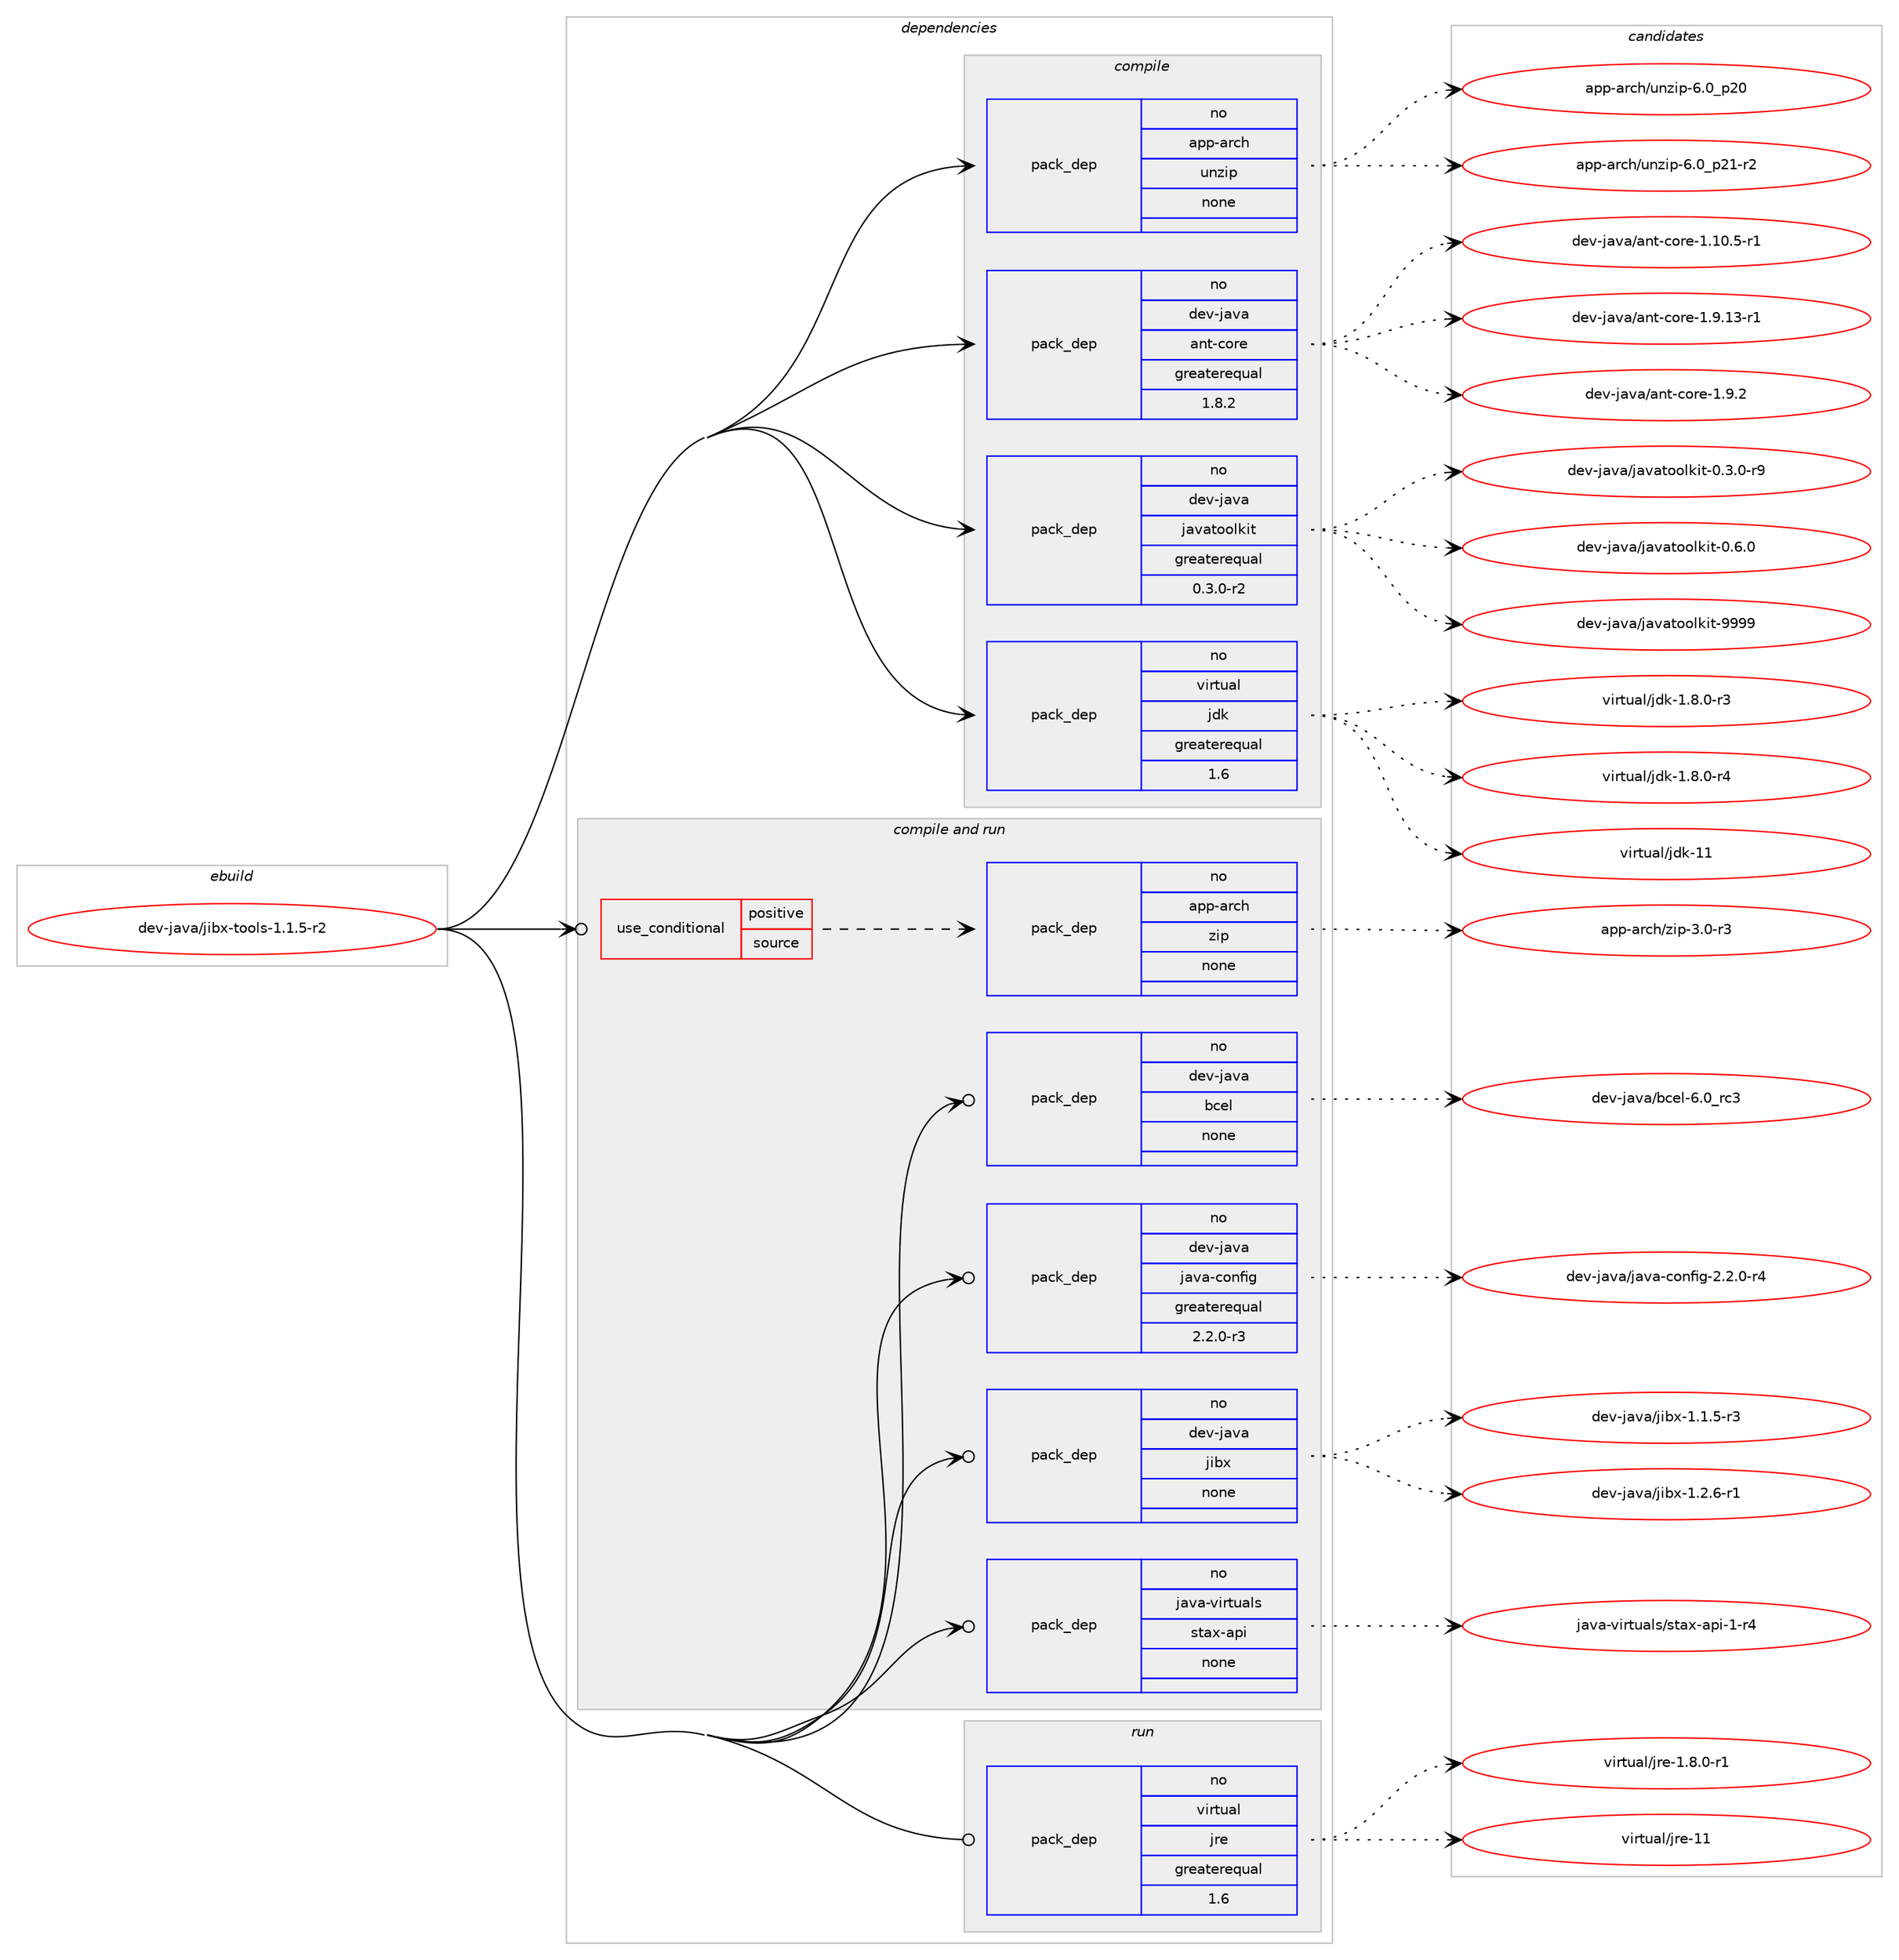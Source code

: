 digraph prolog {

# *************
# Graph options
# *************

newrank=true;
concentrate=true;
compound=true;
graph [rankdir=LR,fontname=Helvetica,fontsize=10,ranksep=1.5];#, ranksep=2.5, nodesep=0.2];
edge  [arrowhead=vee];
node  [fontname=Helvetica,fontsize=10];

# **********
# The ebuild
# **********

subgraph cluster_leftcol {
color=gray;
rank=same;
label=<<i>ebuild</i>>;
id [label="dev-java/jibx-tools-1.1.5-r2", color=red, width=4, href="../dev-java/jibx-tools-1.1.5-r2.svg"];
}

# ****************
# The dependencies
# ****************

subgraph cluster_midcol {
color=gray;
label=<<i>dependencies</i>>;
subgraph cluster_compile {
fillcolor="#eeeeee";
style=filled;
label=<<i>compile</i>>;
subgraph pack968915 {
dependency1354296 [label=<<TABLE BORDER="0" CELLBORDER="1" CELLSPACING="0" CELLPADDING="4" WIDTH="220"><TR><TD ROWSPAN="6" CELLPADDING="30">pack_dep</TD></TR><TR><TD WIDTH="110">no</TD></TR><TR><TD>app-arch</TD></TR><TR><TD>unzip</TD></TR><TR><TD>none</TD></TR><TR><TD></TD></TR></TABLE>>, shape=none, color=blue];
}
id:e -> dependency1354296:w [weight=20,style="solid",arrowhead="vee"];
subgraph pack968916 {
dependency1354297 [label=<<TABLE BORDER="0" CELLBORDER="1" CELLSPACING="0" CELLPADDING="4" WIDTH="220"><TR><TD ROWSPAN="6" CELLPADDING="30">pack_dep</TD></TR><TR><TD WIDTH="110">no</TD></TR><TR><TD>dev-java</TD></TR><TR><TD>ant-core</TD></TR><TR><TD>greaterequal</TD></TR><TR><TD>1.8.2</TD></TR></TABLE>>, shape=none, color=blue];
}
id:e -> dependency1354297:w [weight=20,style="solid",arrowhead="vee"];
subgraph pack968917 {
dependency1354298 [label=<<TABLE BORDER="0" CELLBORDER="1" CELLSPACING="0" CELLPADDING="4" WIDTH="220"><TR><TD ROWSPAN="6" CELLPADDING="30">pack_dep</TD></TR><TR><TD WIDTH="110">no</TD></TR><TR><TD>dev-java</TD></TR><TR><TD>javatoolkit</TD></TR><TR><TD>greaterequal</TD></TR><TR><TD>0.3.0-r2</TD></TR></TABLE>>, shape=none, color=blue];
}
id:e -> dependency1354298:w [weight=20,style="solid",arrowhead="vee"];
subgraph pack968918 {
dependency1354299 [label=<<TABLE BORDER="0" CELLBORDER="1" CELLSPACING="0" CELLPADDING="4" WIDTH="220"><TR><TD ROWSPAN="6" CELLPADDING="30">pack_dep</TD></TR><TR><TD WIDTH="110">no</TD></TR><TR><TD>virtual</TD></TR><TR><TD>jdk</TD></TR><TR><TD>greaterequal</TD></TR><TR><TD>1.6</TD></TR></TABLE>>, shape=none, color=blue];
}
id:e -> dependency1354299:w [weight=20,style="solid",arrowhead="vee"];
}
subgraph cluster_compileandrun {
fillcolor="#eeeeee";
style=filled;
label=<<i>compile and run</i>>;
subgraph cond362943 {
dependency1354300 [label=<<TABLE BORDER="0" CELLBORDER="1" CELLSPACING="0" CELLPADDING="4"><TR><TD ROWSPAN="3" CELLPADDING="10">use_conditional</TD></TR><TR><TD>positive</TD></TR><TR><TD>source</TD></TR></TABLE>>, shape=none, color=red];
subgraph pack968919 {
dependency1354301 [label=<<TABLE BORDER="0" CELLBORDER="1" CELLSPACING="0" CELLPADDING="4" WIDTH="220"><TR><TD ROWSPAN="6" CELLPADDING="30">pack_dep</TD></TR><TR><TD WIDTH="110">no</TD></TR><TR><TD>app-arch</TD></TR><TR><TD>zip</TD></TR><TR><TD>none</TD></TR><TR><TD></TD></TR></TABLE>>, shape=none, color=blue];
}
dependency1354300:e -> dependency1354301:w [weight=20,style="dashed",arrowhead="vee"];
}
id:e -> dependency1354300:w [weight=20,style="solid",arrowhead="odotvee"];
subgraph pack968920 {
dependency1354302 [label=<<TABLE BORDER="0" CELLBORDER="1" CELLSPACING="0" CELLPADDING="4" WIDTH="220"><TR><TD ROWSPAN="6" CELLPADDING="30">pack_dep</TD></TR><TR><TD WIDTH="110">no</TD></TR><TR><TD>dev-java</TD></TR><TR><TD>bcel</TD></TR><TR><TD>none</TD></TR><TR><TD></TD></TR></TABLE>>, shape=none, color=blue];
}
id:e -> dependency1354302:w [weight=20,style="solid",arrowhead="odotvee"];
subgraph pack968921 {
dependency1354303 [label=<<TABLE BORDER="0" CELLBORDER="1" CELLSPACING="0" CELLPADDING="4" WIDTH="220"><TR><TD ROWSPAN="6" CELLPADDING="30">pack_dep</TD></TR><TR><TD WIDTH="110">no</TD></TR><TR><TD>dev-java</TD></TR><TR><TD>java-config</TD></TR><TR><TD>greaterequal</TD></TR><TR><TD>2.2.0-r3</TD></TR></TABLE>>, shape=none, color=blue];
}
id:e -> dependency1354303:w [weight=20,style="solid",arrowhead="odotvee"];
subgraph pack968922 {
dependency1354304 [label=<<TABLE BORDER="0" CELLBORDER="1" CELLSPACING="0" CELLPADDING="4" WIDTH="220"><TR><TD ROWSPAN="6" CELLPADDING="30">pack_dep</TD></TR><TR><TD WIDTH="110">no</TD></TR><TR><TD>dev-java</TD></TR><TR><TD>jibx</TD></TR><TR><TD>none</TD></TR><TR><TD></TD></TR></TABLE>>, shape=none, color=blue];
}
id:e -> dependency1354304:w [weight=20,style="solid",arrowhead="odotvee"];
subgraph pack968923 {
dependency1354305 [label=<<TABLE BORDER="0" CELLBORDER="1" CELLSPACING="0" CELLPADDING="4" WIDTH="220"><TR><TD ROWSPAN="6" CELLPADDING="30">pack_dep</TD></TR><TR><TD WIDTH="110">no</TD></TR><TR><TD>java-virtuals</TD></TR><TR><TD>stax-api</TD></TR><TR><TD>none</TD></TR><TR><TD></TD></TR></TABLE>>, shape=none, color=blue];
}
id:e -> dependency1354305:w [weight=20,style="solid",arrowhead="odotvee"];
}
subgraph cluster_run {
fillcolor="#eeeeee";
style=filled;
label=<<i>run</i>>;
subgraph pack968924 {
dependency1354306 [label=<<TABLE BORDER="0" CELLBORDER="1" CELLSPACING="0" CELLPADDING="4" WIDTH="220"><TR><TD ROWSPAN="6" CELLPADDING="30">pack_dep</TD></TR><TR><TD WIDTH="110">no</TD></TR><TR><TD>virtual</TD></TR><TR><TD>jre</TD></TR><TR><TD>greaterequal</TD></TR><TR><TD>1.6</TD></TR></TABLE>>, shape=none, color=blue];
}
id:e -> dependency1354306:w [weight=20,style="solid",arrowhead="odot"];
}
}

# **************
# The candidates
# **************

subgraph cluster_choices {
rank=same;
color=gray;
label=<<i>candidates</i>>;

subgraph choice968915 {
color=black;
nodesep=1;
choice971121124597114991044711711012210511245544648951125048 [label="app-arch/unzip-6.0_p20", color=red, width=4,href="../app-arch/unzip-6.0_p20.svg"];
choice9711211245971149910447117110122105112455446489511250494511450 [label="app-arch/unzip-6.0_p21-r2", color=red, width=4,href="../app-arch/unzip-6.0_p21-r2.svg"];
dependency1354296:e -> choice971121124597114991044711711012210511245544648951125048:w [style=dotted,weight="100"];
dependency1354296:e -> choice9711211245971149910447117110122105112455446489511250494511450:w [style=dotted,weight="100"];
}
subgraph choice968916 {
color=black;
nodesep=1;
choice10010111845106971189747971101164599111114101454946494846534511449 [label="dev-java/ant-core-1.10.5-r1", color=red, width=4,href="../dev-java/ant-core-1.10.5-r1.svg"];
choice10010111845106971189747971101164599111114101454946574649514511449 [label="dev-java/ant-core-1.9.13-r1", color=red, width=4,href="../dev-java/ant-core-1.9.13-r1.svg"];
choice10010111845106971189747971101164599111114101454946574650 [label="dev-java/ant-core-1.9.2", color=red, width=4,href="../dev-java/ant-core-1.9.2.svg"];
dependency1354297:e -> choice10010111845106971189747971101164599111114101454946494846534511449:w [style=dotted,weight="100"];
dependency1354297:e -> choice10010111845106971189747971101164599111114101454946574649514511449:w [style=dotted,weight="100"];
dependency1354297:e -> choice10010111845106971189747971101164599111114101454946574650:w [style=dotted,weight="100"];
}
subgraph choice968917 {
color=black;
nodesep=1;
choice1001011184510697118974710697118971161111111081071051164548465146484511457 [label="dev-java/javatoolkit-0.3.0-r9", color=red, width=4,href="../dev-java/javatoolkit-0.3.0-r9.svg"];
choice100101118451069711897471069711897116111111108107105116454846544648 [label="dev-java/javatoolkit-0.6.0", color=red, width=4,href="../dev-java/javatoolkit-0.6.0.svg"];
choice1001011184510697118974710697118971161111111081071051164557575757 [label="dev-java/javatoolkit-9999", color=red, width=4,href="../dev-java/javatoolkit-9999.svg"];
dependency1354298:e -> choice1001011184510697118974710697118971161111111081071051164548465146484511457:w [style=dotted,weight="100"];
dependency1354298:e -> choice100101118451069711897471069711897116111111108107105116454846544648:w [style=dotted,weight="100"];
dependency1354298:e -> choice1001011184510697118974710697118971161111111081071051164557575757:w [style=dotted,weight="100"];
}
subgraph choice968918 {
color=black;
nodesep=1;
choice11810511411611797108471061001074549465646484511451 [label="virtual/jdk-1.8.0-r3", color=red, width=4,href="../virtual/jdk-1.8.0-r3.svg"];
choice11810511411611797108471061001074549465646484511452 [label="virtual/jdk-1.8.0-r4", color=red, width=4,href="../virtual/jdk-1.8.0-r4.svg"];
choice1181051141161179710847106100107454949 [label="virtual/jdk-11", color=red, width=4,href="../virtual/jdk-11.svg"];
dependency1354299:e -> choice11810511411611797108471061001074549465646484511451:w [style=dotted,weight="100"];
dependency1354299:e -> choice11810511411611797108471061001074549465646484511452:w [style=dotted,weight="100"];
dependency1354299:e -> choice1181051141161179710847106100107454949:w [style=dotted,weight="100"];
}
subgraph choice968919 {
color=black;
nodesep=1;
choice9711211245971149910447122105112455146484511451 [label="app-arch/zip-3.0-r3", color=red, width=4,href="../app-arch/zip-3.0-r3.svg"];
dependency1354301:e -> choice9711211245971149910447122105112455146484511451:w [style=dotted,weight="100"];
}
subgraph choice968920 {
color=black;
nodesep=1;
choice10010111845106971189747989910110845544648951149951 [label="dev-java/bcel-6.0_rc3", color=red, width=4,href="../dev-java/bcel-6.0_rc3.svg"];
dependency1354302:e -> choice10010111845106971189747989910110845544648951149951:w [style=dotted,weight="100"];
}
subgraph choice968921 {
color=black;
nodesep=1;
choice10010111845106971189747106971189745991111101021051034550465046484511452 [label="dev-java/java-config-2.2.0-r4", color=red, width=4,href="../dev-java/java-config-2.2.0-r4.svg"];
dependency1354303:e -> choice10010111845106971189747106971189745991111101021051034550465046484511452:w [style=dotted,weight="100"];
}
subgraph choice968922 {
color=black;
nodesep=1;
choice10010111845106971189747106105981204549464946534511451 [label="dev-java/jibx-1.1.5-r3", color=red, width=4,href="../dev-java/jibx-1.1.5-r3.svg"];
choice10010111845106971189747106105981204549465046544511449 [label="dev-java/jibx-1.2.6-r1", color=red, width=4,href="../dev-java/jibx-1.2.6-r1.svg"];
dependency1354304:e -> choice10010111845106971189747106105981204549464946534511451:w [style=dotted,weight="100"];
dependency1354304:e -> choice10010111845106971189747106105981204549465046544511449:w [style=dotted,weight="100"];
}
subgraph choice968923 {
color=black;
nodesep=1;
choice106971189745118105114116117971081154711511697120459711210545494511452 [label="java-virtuals/stax-api-1-r4", color=red, width=4,href="../java-virtuals/stax-api-1-r4.svg"];
dependency1354305:e -> choice106971189745118105114116117971081154711511697120459711210545494511452:w [style=dotted,weight="100"];
}
subgraph choice968924 {
color=black;
nodesep=1;
choice11810511411611797108471061141014549465646484511449 [label="virtual/jre-1.8.0-r1", color=red, width=4,href="../virtual/jre-1.8.0-r1.svg"];
choice1181051141161179710847106114101454949 [label="virtual/jre-11", color=red, width=4,href="../virtual/jre-11.svg"];
dependency1354306:e -> choice11810511411611797108471061141014549465646484511449:w [style=dotted,weight="100"];
dependency1354306:e -> choice1181051141161179710847106114101454949:w [style=dotted,weight="100"];
}
}

}
